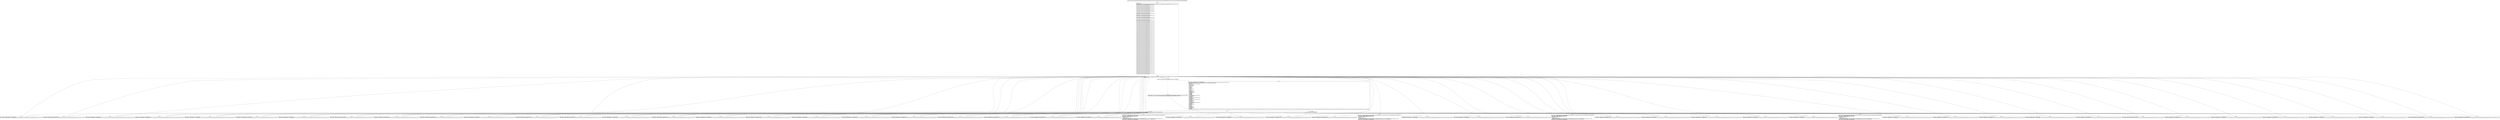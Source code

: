 digraph "CFG forcom.google.android.gms.internal.ads.zzark.createFromParcel(Landroid\/os\/Parcel;)Ljava\/lang\/Object;" {
Node_0 [shape=record,label="{0\:\ 0x0000|MTH_ENTER_BLOCK\l|0x0000: INVOKE  (r3 I:int) = (r62 I:android.os.Parcel) com.google.android.gms.common.internal.safeparcel.SafeParcelReader.validateObjectHeader(android.os.Parcel):int type: STATIC \l0x0004: CONST  (r4 I:?[int, float, boolean, short, byte, char, OBJECT, ARRAY]) = \l  (0 ?[int, float, boolean, short, byte, char, OBJECT, ARRAY])\l \l0x0005: CONST  (r5 I:?[int, float, boolean, short, byte, char, OBJECT, ARRAY]) = \l  (0 ?[int, float, boolean, short, byte, char, OBJECT, ARRAY])\l \l0x0006: CONST  (r6 I:?[int, float, boolean, short, byte, char, OBJECT, ARRAY]) = \l  (0 ?[int, float, boolean, short, byte, char, OBJECT, ARRAY])\l \l0x0007: CONST  (r7 I:?[int, float, boolean, short, byte, char, OBJECT, ARRAY]) = \l  (0 ?[int, float, boolean, short, byte, char, OBJECT, ARRAY])\l \l0x0008: CONST  (r8 I:?[int, float, boolean, short, byte, char, OBJECT, ARRAY]) = \l  (0 ?[int, float, boolean, short, byte, char, OBJECT, ARRAY])\l \l0x0009: CONST  (r9 I:?[int, float, boolean, short, byte, char, OBJECT, ARRAY]) = \l  (0 ?[int, float, boolean, short, byte, char, OBJECT, ARRAY])\l \l0x000a: CONST  (r10 I:?[long, double]) = (0 ?[long, double]) \l0x000c: CONST  (r12 I:?[int, float, boolean, short, byte, char, OBJECT, ARRAY]) = \l  (0 ?[int, float, boolean, short, byte, char, OBJECT, ARRAY])\l \l0x000d: CONST  (r13 I:?[long, double]) = (0 ?[long, double]) \l0x000f: CONST  (r15 I:?[int, float, boolean, short, byte, char, OBJECT, ARRAY]) = \l  (0 ?[int, float, boolean, short, byte, char, OBJECT, ARRAY])\l \l0x0010: CONST  (r16 I:?[long, double]) = (0 ?[long, double]) \l0x0012: CONST  (r18 I:?[int, float, boolean, short, byte, char, OBJECT, ARRAY]) = \l  (0 ?[int, float, boolean, short, byte, char, OBJECT, ARRAY])\l \l0x0014: CONST  (r19 I:?[int, float, boolean, short, byte, char, OBJECT, ARRAY]) = \l  (0 ?[int, float, boolean, short, byte, char, OBJECT, ARRAY])\l \l0x0016: CONST  (r20 I:?[long, double]) = (0 ?[long, double]) \l0x0018: CONST  (r22 I:?[int, float, boolean, short, byte, char, OBJECT, ARRAY]) = \l  (0 ?[int, float, boolean, short, byte, char, OBJECT, ARRAY])\l \l0x001a: CONST  (r23 I:?[int, float, boolean, short, byte, char, OBJECT, ARRAY]) = \l  (0 ?[int, float, boolean, short, byte, char, OBJECT, ARRAY])\l \l0x001c: CONST  (r24 I:?[int, float, boolean, short, byte, char, OBJECT, ARRAY]) = \l  (0 ?[int, float, boolean, short, byte, char, OBJECT, ARRAY])\l \l0x001e: CONST  (r25 I:?[int, float, boolean, short, byte, char, OBJECT, ARRAY]) = \l  (0 ?[int, float, boolean, short, byte, char, OBJECT, ARRAY])\l \l0x0020: CONST  (r26 I:?[int, float, boolean, short, byte, char, OBJECT, ARRAY]) = \l  (0 ?[int, float, boolean, short, byte, char, OBJECT, ARRAY])\l \l0x0022: CONST  (r27 I:?[int, float, boolean, short, byte, char, OBJECT, ARRAY]) = \l  (0 ?[int, float, boolean, short, byte, char, OBJECT, ARRAY])\l \l0x0024: CONST  (r28 I:?[int, float, boolean, short, byte, char, OBJECT, ARRAY]) = \l  (0 ?[int, float, boolean, short, byte, char, OBJECT, ARRAY])\l \l0x0026: CONST  (r29 I:?[int, float, boolean, short, byte, char, OBJECT, ARRAY]) = \l  (0 ?[int, float, boolean, short, byte, char, OBJECT, ARRAY])\l \l0x0028: CONST  (r30 I:?[int, float, boolean, short, byte, char, OBJECT, ARRAY]) = \l  (0 ?[int, float, boolean, short, byte, char, OBJECT, ARRAY])\l \l0x002a: CONST  (r31 I:?[int, float, boolean, short, byte, char, OBJECT, ARRAY]) = \l  (0 ?[int, float, boolean, short, byte, char, OBJECT, ARRAY])\l \l0x002c: CONST  (r32 I:?[int, float, boolean, short, byte, char, OBJECT, ARRAY]) = \l  (0 ?[int, float, boolean, short, byte, char, OBJECT, ARRAY])\l \l0x002e: CONST  (r33 I:?[int, float, boolean, short, byte, char, OBJECT, ARRAY]) = \l  (0 ?[int, float, boolean, short, byte, char, OBJECT, ARRAY])\l \l0x0030: CONST  (r34 I:?[int, float, boolean, short, byte, char, OBJECT, ARRAY]) = \l  (0 ?[int, float, boolean, short, byte, char, OBJECT, ARRAY])\l \l0x0032: CONST  (r35 I:?[int, float, boolean, short, byte, char, OBJECT, ARRAY]) = \l  (0 ?[int, float, boolean, short, byte, char, OBJECT, ARRAY])\l \l0x0034: CONST  (r36 I:?[int, float, boolean, short, byte, char, OBJECT, ARRAY]) = \l  (0 ?[int, float, boolean, short, byte, char, OBJECT, ARRAY])\l \l0x0036: CONST  (r37 I:?[int, float, boolean, short, byte, char, OBJECT, ARRAY]) = \l  (0 ?[int, float, boolean, short, byte, char, OBJECT, ARRAY])\l \l0x0038: CONST  (r38 I:?[int, float, boolean, short, byte, char, OBJECT, ARRAY]) = \l  (0 ?[int, float, boolean, short, byte, char, OBJECT, ARRAY])\l \l0x003a: CONST  (r39 I:?[int, float, boolean, short, byte, char, OBJECT, ARRAY]) = \l  (0 ?[int, float, boolean, short, byte, char, OBJECT, ARRAY])\l \l0x003c: CONST  (r40 I:?[int, float, boolean, short, byte, char, OBJECT, ARRAY]) = \l  (0 ?[int, float, boolean, short, byte, char, OBJECT, ARRAY])\l \l0x003e: CONST  (r41 I:?[int, float, boolean, short, byte, char, OBJECT, ARRAY]) = \l  (0 ?[int, float, boolean, short, byte, char, OBJECT, ARRAY])\l \l0x0040: CONST  (r42 I:?[int, float, boolean, short, byte, char, OBJECT, ARRAY]) = \l  (0 ?[int, float, boolean, short, byte, char, OBJECT, ARRAY])\l \l0x0042: CONST  (r43 I:?[int, float, boolean, short, byte, char, OBJECT, ARRAY]) = \l  (0 ?[int, float, boolean, short, byte, char, OBJECT, ARRAY])\l \l0x0044: CONST  (r44 I:?[int, float, boolean, short, byte, char, OBJECT, ARRAY]) = \l  (0 ?[int, float, boolean, short, byte, char, OBJECT, ARRAY])\l \l0x0046: CONST  (r45 I:?[int, float, boolean, short, byte, char, OBJECT, ARRAY]) = \l  (0 ?[int, float, boolean, short, byte, char, OBJECT, ARRAY])\l \l0x0048: CONST  (r46 I:?[int, float, boolean, short, byte, char, OBJECT, ARRAY]) = \l  (0 ?[int, float, boolean, short, byte, char, OBJECT, ARRAY])\l \l0x004a: CONST  (r47 I:?[int, float, boolean, short, byte, char, OBJECT, ARRAY]) = \l  (0 ?[int, float, boolean, short, byte, char, OBJECT, ARRAY])\l \l0x004c: CONST  (r48 I:?[int, float, boolean, short, byte, char, OBJECT, ARRAY]) = \l  (0 ?[int, float, boolean, short, byte, char, OBJECT, ARRAY])\l \l0x004e: CONST  (r49 I:?[int, float, boolean, short, byte, char, OBJECT, ARRAY]) = \l  (0 ?[int, float, boolean, short, byte, char, OBJECT, ARRAY])\l \l0x0050: CONST  (r50 I:?[int, float, boolean, short, byte, char, OBJECT, ARRAY]) = \l  (0 ?[int, float, boolean, short, byte, char, OBJECT, ARRAY])\l \l0x0052: CONST  (r51 I:?[int, float, boolean, short, byte, char, OBJECT, ARRAY]) = \l  (0 ?[int, float, boolean, short, byte, char, OBJECT, ARRAY])\l \l0x0054: CONST  (r52 I:?[int, float, boolean, short, byte, char, OBJECT, ARRAY]) = \l  (0 ?[int, float, boolean, short, byte, char, OBJECT, ARRAY])\l \l0x0056: CONST  (r53 I:?[int, float, boolean, short, byte, char, OBJECT, ARRAY]) = \l  (0 ?[int, float, boolean, short, byte, char, OBJECT, ARRAY])\l \l0x0058: CONST  (r54 I:?[int, float, boolean, short, byte, char, OBJECT, ARRAY]) = \l  (0 ?[int, float, boolean, short, byte, char, OBJECT, ARRAY])\l \l0x005a: CONST  (r55 I:?[int, float, boolean, short, byte, char, OBJECT, ARRAY]) = \l  (0 ?[int, float, boolean, short, byte, char, OBJECT, ARRAY])\l \l0x005c: CONST  (r56 I:?[int, float, boolean, short, byte, char, OBJECT, ARRAY]) = \l  (0 ?[int, float, boolean, short, byte, char, OBJECT, ARRAY])\l \l0x005e: CONST  (r57 I:?[int, float, boolean, short, byte, char, OBJECT, ARRAY]) = \l  (0 ?[int, float, boolean, short, byte, char, OBJECT, ARRAY])\l \l0x0060: CONST  (r58 I:?[int, float, boolean, short, byte, char, OBJECT, ARRAY]) = \l  (0 ?[int, float, boolean, short, byte, char, OBJECT, ARRAY])\l \l0x0062: CONST  (r59 I:?[int, float, boolean, short, byte, char, OBJECT, ARRAY]) = \l  (0 ?[int, float, boolean, short, byte, char, OBJECT, ARRAY])\l \l}"];
Node_1 [shape=record,label="{1\:\ 0x0064|0x0064: INVOKE  (r2 I:int) = (r62 I:android.os.Parcel) android.os.Parcel.dataPosition():int type: VIRTUAL \l}"];
Node_2 [shape=record,label="{2\:\ 0x0068|0x0068: IF  (r2 I:?[int, byte, short, char]) \>= (r3 I:?[int, byte, short, char])  \-\> B:58:0x022c \l}"];
Node_3 [shape=record,label="{3\:\ 0x006a|0x006a: INVOKE  (r2 I:int) = (r62 I:android.os.Parcel) com.google.android.gms.common.internal.safeparcel.SafeParcelReader.readHeader(android.os.Parcel):int type: STATIC \l0x006e: INVOKE  (r60 I:int) = (r2 I:int) com.google.android.gms.common.internal.safeparcel.SafeParcelReader.getFieldId(int):int type: STATIC \l}"];
Node_4 [shape=record,label="{4\:\ 0x0072|0x0072: SWITCH  \l  (r60 I:?[int, float, boolean, short, byte, char, OBJECT, ARRAY])\l k:[1, 2, 3, 4, 5, 6, 7, 8, 9, 10, 11, 12, 13, 14, 15, 16, 17, 18, 19, 20, 21, 22, 23, 24, 25, 26, 27, 28, 29, 30, 31, 32, 33, 34, 35, 36, 37, 38, 39, 40, 41, 42, 43, 44, 45, 46, 47, 48, 49, 50, 51, 52, 53, 54, 55, 56, 57] t:[0x007b, 0x0082, 0x0089, 0x0090, 0x0097, 0x009e, 0x00a5, 0x00ac, 0x00b3, 0x00ba, 0x00c1, 0x00c8, 0x00cf, 0x00d6, 0x00dd, 0x0075, 0x0075, 0x00e4, 0x00ec, 0x0075, 0x00f4, 0x00fc, 0x0104, 0x010c, 0x0114, 0x011c, 0x0075, 0x0124, 0x0134, 0x013c, 0x0144, 0x014c, 0x0154, 0x0164, 0x016c, 0x0174, 0x017c, 0x018c, 0x0194, 0x019c, 0x0075, 0x01a4, 0x01ac, 0x01b4, 0x01c4, 0x01cc, 0x01d4, 0x01dc, 0x01e4, 0x01ec, 0x01f4, 0x01fc, 0x0204, 0x020c, 0x0214, 0x021c, 0x0224] \l}"];
Node_5 [shape=record,label="{5\:\ 0x0075|0x0075: MOVE  (r0 I:?[OBJECT, ARRAY]) = (r62 I:?[OBJECT, ARRAY]) \l0x0077: INVOKE  (r0 I:android.os.Parcel), (r2 I:int) com.google.android.gms.common.internal.safeparcel.SafeParcelReader.skipUnknownField(android.os.Parcel, int):void type: STATIC \l}"];
Node_6 [shape=record,label="{6\:\ 0x007b|0x007b: MOVE  (r0 I:?[OBJECT, ARRAY]) = (r62 I:?[OBJECT, ARRAY]) \l0x007d: INVOKE  (r4 I:int) = (r0 I:android.os.Parcel), (r2 I:int) com.google.android.gms.common.internal.safeparcel.SafeParcelReader.readInt(android.os.Parcel, int):int type: STATIC \l}"];
Node_7 [shape=record,label="{7\:\ 0x0082|0x0082: MOVE  (r0 I:?[OBJECT, ARRAY]) = (r62 I:?[OBJECT, ARRAY]) \l0x0084: INVOKE  (r5 I:java.lang.String) = (r0 I:android.os.Parcel), (r2 I:int) com.google.android.gms.common.internal.safeparcel.SafeParcelReader.createString(android.os.Parcel, int):java.lang.String type: STATIC \l}"];
Node_8 [shape=record,label="{8\:\ 0x0089|0x0089: MOVE  (r0 I:?[OBJECT, ARRAY]) = (r62 I:?[OBJECT, ARRAY]) \l0x008b: INVOKE  (r6 I:java.lang.String) = (r0 I:android.os.Parcel), (r2 I:int) com.google.android.gms.common.internal.safeparcel.SafeParcelReader.createString(android.os.Parcel, int):java.lang.String type: STATIC \l}"];
Node_9 [shape=record,label="{9\:\ 0x0090|0x0090: MOVE  (r0 I:?[OBJECT, ARRAY]) = (r62 I:?[OBJECT, ARRAY]) \l0x0092: INVOKE  (r7 I:java.util.ArrayList) = (r0 I:android.os.Parcel), (r2 I:int) com.google.android.gms.common.internal.safeparcel.SafeParcelReader.createStringList(android.os.Parcel, int):java.util.ArrayList type: STATIC \l}"];
Node_10 [shape=record,label="{10\:\ 0x0097|0x0097: MOVE  (r0 I:?[OBJECT, ARRAY]) = (r62 I:?[OBJECT, ARRAY]) \l0x0099: INVOKE  (r8 I:int) = (r0 I:android.os.Parcel), (r2 I:int) com.google.android.gms.common.internal.safeparcel.SafeParcelReader.readInt(android.os.Parcel, int):int type: STATIC \l}"];
Node_11 [shape=record,label="{11\:\ 0x009e|0x009e: MOVE  (r0 I:?[OBJECT, ARRAY]) = (r62 I:?[OBJECT, ARRAY]) \l0x00a0: INVOKE  (r9 I:java.util.ArrayList) = (r0 I:android.os.Parcel), (r2 I:int) com.google.android.gms.common.internal.safeparcel.SafeParcelReader.createStringList(android.os.Parcel, int):java.util.ArrayList type: STATIC \l}"];
Node_12 [shape=record,label="{12\:\ 0x00a5|0x00a5: MOVE  (r0 I:?[OBJECT, ARRAY]) = (r62 I:?[OBJECT, ARRAY]) \l0x00a7: INVOKE  (r10 I:long) = (r0 I:android.os.Parcel), (r2 I:int) com.google.android.gms.common.internal.safeparcel.SafeParcelReader.readLong(android.os.Parcel, int):long type: STATIC \l}"];
Node_13 [shape=record,label="{13\:\ 0x00ac|0x00ac: MOVE  (r0 I:?[OBJECT, ARRAY]) = (r62 I:?[OBJECT, ARRAY]) \l0x00ae: INVOKE  (r12 I:boolean) = (r0 I:android.os.Parcel), (r2 I:int) com.google.android.gms.common.internal.safeparcel.SafeParcelReader.readBoolean(android.os.Parcel, int):boolean type: STATIC \l}"];
Node_14 [shape=record,label="{14\:\ 0x00b3|0x00b3: MOVE  (r0 I:?[OBJECT, ARRAY]) = (r62 I:?[OBJECT, ARRAY]) \l0x00b5: INVOKE  (r13 I:long) = (r0 I:android.os.Parcel), (r2 I:int) com.google.android.gms.common.internal.safeparcel.SafeParcelReader.readLong(android.os.Parcel, int):long type: STATIC \l}"];
Node_15 [shape=record,label="{15\:\ 0x00ba|0x00ba: MOVE  (r0 I:?[OBJECT, ARRAY]) = (r62 I:?[OBJECT, ARRAY]) \l0x00bc: INVOKE  (r15 I:java.util.ArrayList) = (r0 I:android.os.Parcel), (r2 I:int) com.google.android.gms.common.internal.safeparcel.SafeParcelReader.createStringList(android.os.Parcel, int):java.util.ArrayList type: STATIC \l}"];
Node_16 [shape=record,label="{16\:\ 0x00c1|0x00c1: MOVE  (r0 I:?[OBJECT, ARRAY]) = (r62 I:?[OBJECT, ARRAY]) \l0x00c3: INVOKE  (r16 I:long) = (r0 I:android.os.Parcel), (r2 I:int) com.google.android.gms.common.internal.safeparcel.SafeParcelReader.readLong(android.os.Parcel, int):long type: STATIC \l}"];
Node_17 [shape=record,label="{17\:\ 0x00c8|0x00c8: MOVE  (r0 I:?[OBJECT, ARRAY]) = (r62 I:?[OBJECT, ARRAY]) \l0x00ca: INVOKE  (r18 I:int) = (r0 I:android.os.Parcel), (r2 I:int) com.google.android.gms.common.internal.safeparcel.SafeParcelReader.readInt(android.os.Parcel, int):int type: STATIC \l}"];
Node_18 [shape=record,label="{18\:\ 0x00cf|0x00cf: MOVE  (r0 I:?[OBJECT, ARRAY]) = (r62 I:?[OBJECT, ARRAY]) \l0x00d1: INVOKE  (r19 I:java.lang.String) = (r0 I:android.os.Parcel), (r2 I:int) com.google.android.gms.common.internal.safeparcel.SafeParcelReader.createString(android.os.Parcel, int):java.lang.String type: STATIC \l}"];
Node_19 [shape=record,label="{19\:\ 0x00d6|0x00d6: MOVE  (r0 I:?[OBJECT, ARRAY]) = (r62 I:?[OBJECT, ARRAY]) \l0x00d8: INVOKE  (r20 I:long) = (r0 I:android.os.Parcel), (r2 I:int) com.google.android.gms.common.internal.safeparcel.SafeParcelReader.readLong(android.os.Parcel, int):long type: STATIC \l}"];
Node_20 [shape=record,label="{20\:\ 0x00dd|0x00dd: MOVE  (r0 I:?[OBJECT, ARRAY]) = (r62 I:?[OBJECT, ARRAY]) \l0x00df: INVOKE  (r22 I:java.lang.String) = (r0 I:android.os.Parcel), (r2 I:int) com.google.android.gms.common.internal.safeparcel.SafeParcelReader.createString(android.os.Parcel, int):java.lang.String type: STATIC \l}"];
Node_21 [shape=record,label="{21\:\ 0x00e4|0x00e4: MOVE  (r0 I:?[OBJECT, ARRAY]) = (r62 I:?[OBJECT, ARRAY]) \l0x00e6: INVOKE  (r23 I:boolean) = (r0 I:android.os.Parcel), (r2 I:int) com.google.android.gms.common.internal.safeparcel.SafeParcelReader.readBoolean(android.os.Parcel, int):boolean type: STATIC \l}"];
Node_22 [shape=record,label="{22\:\ 0x00ec|0x00ec: MOVE  (r0 I:?[OBJECT, ARRAY]) = (r62 I:?[OBJECT, ARRAY]) \l0x00ee: INVOKE  (r24 I:java.lang.String) = (r0 I:android.os.Parcel), (r2 I:int) com.google.android.gms.common.internal.safeparcel.SafeParcelReader.createString(android.os.Parcel, int):java.lang.String type: STATIC \l}"];
Node_23 [shape=record,label="{23\:\ 0x00f4|0x00f4: MOVE  (r0 I:?[OBJECT, ARRAY]) = (r62 I:?[OBJECT, ARRAY]) \l0x00f6: INVOKE  (r25 I:java.lang.String) = (r0 I:android.os.Parcel), (r2 I:int) com.google.android.gms.common.internal.safeparcel.SafeParcelReader.createString(android.os.Parcel, int):java.lang.String type: STATIC \l}"];
Node_24 [shape=record,label="{24\:\ 0x00fc|0x00fc: MOVE  (r0 I:?[OBJECT, ARRAY]) = (r62 I:?[OBJECT, ARRAY]) \l0x00fe: INVOKE  (r26 I:boolean) = (r0 I:android.os.Parcel), (r2 I:int) com.google.android.gms.common.internal.safeparcel.SafeParcelReader.readBoolean(android.os.Parcel, int):boolean type: STATIC \l}"];
Node_25 [shape=record,label="{25\:\ 0x0104|0x0104: MOVE  (r0 I:?[OBJECT, ARRAY]) = (r62 I:?[OBJECT, ARRAY]) \l0x0106: INVOKE  (r27 I:boolean) = (r0 I:android.os.Parcel), (r2 I:int) com.google.android.gms.common.internal.safeparcel.SafeParcelReader.readBoolean(android.os.Parcel, int):boolean type: STATIC \l}"];
Node_26 [shape=record,label="{26\:\ 0x010c|0x010c: MOVE  (r0 I:?[OBJECT, ARRAY]) = (r62 I:?[OBJECT, ARRAY]) \l0x010e: INVOKE  (r28 I:boolean) = (r0 I:android.os.Parcel), (r2 I:int) com.google.android.gms.common.internal.safeparcel.SafeParcelReader.readBoolean(android.os.Parcel, int):boolean type: STATIC \l}"];
Node_27 [shape=record,label="{27\:\ 0x0114|0x0114: MOVE  (r0 I:?[OBJECT, ARRAY]) = (r62 I:?[OBJECT, ARRAY]) \l0x0116: INVOKE  (r29 I:boolean) = (r0 I:android.os.Parcel), (r2 I:int) com.google.android.gms.common.internal.safeparcel.SafeParcelReader.readBoolean(android.os.Parcel, int):boolean type: STATIC \l}"];
Node_28 [shape=record,label="{28\:\ 0x011c|0x011c: MOVE  (r0 I:?[OBJECT, ARRAY]) = (r62 I:?[OBJECT, ARRAY]) \l0x011e: INVOKE  (r30 I:boolean) = (r0 I:android.os.Parcel), (r2 I:int) com.google.android.gms.common.internal.safeparcel.SafeParcelReader.readBoolean(android.os.Parcel, int):boolean type: STATIC \l}"];
Node_29 [shape=record,label="{29\:\ 0x0124|0x0124: SGET  (r31 I:android.os.Parcelable$Creator\<com.google.android.gms.internal.ads.zzarv\>) =  com.google.android.gms.internal.ads.zzarv.CREATOR android.os.Parcelable$Creator \l0x0126: MOVE  (r0 I:?[OBJECT, ARRAY]) = (r62 I:?[OBJECT, ARRAY]) \l0x0128: MOVE  (r1 I:?[OBJECT, ARRAY]) = (r31 I:?[OBJECT, ARRAY]) \l0x012a: INVOKE  (r2 I:android.os.Parcelable) = \l  (r0 I:android.os.Parcel)\l  (r2 I:int)\l  (r1 I:android.os.Parcelable$Creator)\l com.google.android.gms.common.internal.safeparcel.SafeParcelReader.createParcelable(android.os.Parcel, int, android.os.Parcelable$Creator):android.os.Parcelable type: STATIC \l0x012e: CHECK_CAST  (r2 I:com.google.android.gms.internal.ads.zzarv) = (com.google.android.gms.internal.ads.zzarv) (r2 I:?[OBJECT, ARRAY]) \l0x0130: MOVE  (r31 I:?[OBJECT, ARRAY]) = (r2 I:?[OBJECT, ARRAY]) \l}"];
Node_30 [shape=record,label="{30\:\ 0x0134|0x0134: MOVE  (r0 I:?[OBJECT, ARRAY]) = (r62 I:?[OBJECT, ARRAY]) \l0x0136: INVOKE  (r32 I:java.lang.String) = (r0 I:android.os.Parcel), (r2 I:int) com.google.android.gms.common.internal.safeparcel.SafeParcelReader.createString(android.os.Parcel, int):java.lang.String type: STATIC \l}"];
Node_31 [shape=record,label="{31\:\ 0x013c|0x013c: MOVE  (r0 I:?[OBJECT, ARRAY]) = (r62 I:?[OBJECT, ARRAY]) \l0x013e: INVOKE  (r33 I:java.lang.String) = (r0 I:android.os.Parcel), (r2 I:int) com.google.android.gms.common.internal.safeparcel.SafeParcelReader.createString(android.os.Parcel, int):java.lang.String type: STATIC \l}"];
Node_32 [shape=record,label="{32\:\ 0x0144|0x0144: MOVE  (r0 I:?[OBJECT, ARRAY]) = (r62 I:?[OBJECT, ARRAY]) \l0x0146: INVOKE  (r34 I:boolean) = (r0 I:android.os.Parcel), (r2 I:int) com.google.android.gms.common.internal.safeparcel.SafeParcelReader.readBoolean(android.os.Parcel, int):boolean type: STATIC \l}"];
Node_33 [shape=record,label="{33\:\ 0x014c|0x014c: MOVE  (r0 I:?[OBJECT, ARRAY]) = (r62 I:?[OBJECT, ARRAY]) \l0x014e: INVOKE  (r35 I:boolean) = (r0 I:android.os.Parcel), (r2 I:int) com.google.android.gms.common.internal.safeparcel.SafeParcelReader.readBoolean(android.os.Parcel, int):boolean type: STATIC \l}"];
Node_34 [shape=record,label="{34\:\ 0x0154|0x0154: SGET  (r36 I:android.os.Parcelable$Creator\<com.google.android.gms.internal.ads.zzatp\>) =  com.google.android.gms.internal.ads.zzatp.CREATOR android.os.Parcelable$Creator \l0x0156: MOVE  (r0 I:?[OBJECT, ARRAY]) = (r62 I:?[OBJECT, ARRAY]) \l0x0158: MOVE  (r1 I:?[OBJECT, ARRAY]) = (r36 I:?[OBJECT, ARRAY]) \l0x015a: INVOKE  (r2 I:android.os.Parcelable) = \l  (r0 I:android.os.Parcel)\l  (r2 I:int)\l  (r1 I:android.os.Parcelable$Creator)\l com.google.android.gms.common.internal.safeparcel.SafeParcelReader.createParcelable(android.os.Parcel, int, android.os.Parcelable$Creator):android.os.Parcelable type: STATIC \l0x015e: CHECK_CAST  (r2 I:com.google.android.gms.internal.ads.zzatp) = (com.google.android.gms.internal.ads.zzatp) (r2 I:?[OBJECT, ARRAY]) \l0x0160: MOVE  (r36 I:?[OBJECT, ARRAY]) = (r2 I:?[OBJECT, ARRAY]) \l}"];
Node_35 [shape=record,label="{35\:\ 0x0164|0x0164: MOVE  (r0 I:?[OBJECT, ARRAY]) = (r62 I:?[OBJECT, ARRAY]) \l0x0166: INVOKE  (r37 I:java.util.ArrayList) = (r0 I:android.os.Parcel), (r2 I:int) com.google.android.gms.common.internal.safeparcel.SafeParcelReader.createStringList(android.os.Parcel, int):java.util.ArrayList type: STATIC \l}"];
Node_36 [shape=record,label="{36\:\ 0x016c|0x016c: MOVE  (r0 I:?[OBJECT, ARRAY]) = (r62 I:?[OBJECT, ARRAY]) \l0x016e: INVOKE  (r38 I:java.util.ArrayList) = (r0 I:android.os.Parcel), (r2 I:int) com.google.android.gms.common.internal.safeparcel.SafeParcelReader.createStringList(android.os.Parcel, int):java.util.ArrayList type: STATIC \l}"];
Node_37 [shape=record,label="{37\:\ 0x0174|0x0174: MOVE  (r0 I:?[OBJECT, ARRAY]) = (r62 I:?[OBJECT, ARRAY]) \l0x0176: INVOKE  (r39 I:boolean) = (r0 I:android.os.Parcel), (r2 I:int) com.google.android.gms.common.internal.safeparcel.SafeParcelReader.readBoolean(android.os.Parcel, int):boolean type: STATIC \l}"];
Node_38 [shape=record,label="{38\:\ 0x017c|0x017c: SGET  (r40 I:android.os.Parcelable$Creator\<com.google.android.gms.internal.ads.zzarl\>) =  com.google.android.gms.internal.ads.zzarl.CREATOR android.os.Parcelable$Creator \l0x017e: MOVE  (r0 I:?[OBJECT, ARRAY]) = (r62 I:?[OBJECT, ARRAY]) \l0x0180: MOVE  (r1 I:?[OBJECT, ARRAY]) = (r40 I:?[OBJECT, ARRAY]) \l0x0182: INVOKE  (r2 I:android.os.Parcelable) = \l  (r0 I:android.os.Parcel)\l  (r2 I:int)\l  (r1 I:android.os.Parcelable$Creator)\l com.google.android.gms.common.internal.safeparcel.SafeParcelReader.createParcelable(android.os.Parcel, int, android.os.Parcelable$Creator):android.os.Parcelable type: STATIC \l0x0186: CHECK_CAST  (r2 I:com.google.android.gms.internal.ads.zzarl) = (com.google.android.gms.internal.ads.zzarl) (r2 I:?[OBJECT, ARRAY]) \l0x0188: MOVE  (r40 I:?[OBJECT, ARRAY]) = (r2 I:?[OBJECT, ARRAY]) \l}"];
Node_39 [shape=record,label="{39\:\ 0x018c|0x018c: MOVE  (r0 I:?[OBJECT, ARRAY]) = (r62 I:?[OBJECT, ARRAY]) \l0x018e: INVOKE  (r41 I:boolean) = (r0 I:android.os.Parcel), (r2 I:int) com.google.android.gms.common.internal.safeparcel.SafeParcelReader.readBoolean(android.os.Parcel, int):boolean type: STATIC \l}"];
Node_40 [shape=record,label="{40\:\ 0x0194|0x0194: MOVE  (r0 I:?[OBJECT, ARRAY]) = (r62 I:?[OBJECT, ARRAY]) \l0x0196: INVOKE  (r42 I:java.lang.String) = (r0 I:android.os.Parcel), (r2 I:int) com.google.android.gms.common.internal.safeparcel.SafeParcelReader.createString(android.os.Parcel, int):java.lang.String type: STATIC \l}"];
Node_41 [shape=record,label="{41\:\ 0x019c|0x019c: MOVE  (r0 I:?[OBJECT, ARRAY]) = (r62 I:?[OBJECT, ARRAY]) \l0x019e: INVOKE  (r43 I:java.util.ArrayList) = (r0 I:android.os.Parcel), (r2 I:int) com.google.android.gms.common.internal.safeparcel.SafeParcelReader.createStringList(android.os.Parcel, int):java.util.ArrayList type: STATIC \l}"];
Node_42 [shape=record,label="{42\:\ 0x01a4|0x01a4: MOVE  (r0 I:?[OBJECT, ARRAY]) = (r62 I:?[OBJECT, ARRAY]) \l0x01a6: INVOKE  (r44 I:boolean) = (r0 I:android.os.Parcel), (r2 I:int) com.google.android.gms.common.internal.safeparcel.SafeParcelReader.readBoolean(android.os.Parcel, int):boolean type: STATIC \l}"];
Node_43 [shape=record,label="{43\:\ 0x01ac|0x01ac: MOVE  (r0 I:?[OBJECT, ARRAY]) = (r62 I:?[OBJECT, ARRAY]) \l0x01ae: INVOKE  (r45 I:java.lang.String) = (r0 I:android.os.Parcel), (r2 I:int) com.google.android.gms.common.internal.safeparcel.SafeParcelReader.createString(android.os.Parcel, int):java.lang.String type: STATIC \l}"];
Node_44 [shape=record,label="{44\:\ 0x01b4|0x01b4: SGET  (r46 I:android.os.Parcelable$Creator\<com.google.android.gms.internal.ads.zzauz\>) =  com.google.android.gms.internal.ads.zzauz.CREATOR android.os.Parcelable$Creator \l0x01b6: MOVE  (r0 I:?[OBJECT, ARRAY]) = (r62 I:?[OBJECT, ARRAY]) \l0x01b8: MOVE  (r1 I:?[OBJECT, ARRAY]) = (r46 I:?[OBJECT, ARRAY]) \l0x01ba: INVOKE  (r2 I:android.os.Parcelable) = \l  (r0 I:android.os.Parcel)\l  (r2 I:int)\l  (r1 I:android.os.Parcelable$Creator)\l com.google.android.gms.common.internal.safeparcel.SafeParcelReader.createParcelable(android.os.Parcel, int, android.os.Parcelable$Creator):android.os.Parcelable type: STATIC \l0x01be: CHECK_CAST  (r2 I:com.google.android.gms.internal.ads.zzauz) = (com.google.android.gms.internal.ads.zzauz) (r2 I:?[OBJECT, ARRAY]) \l0x01c0: MOVE  (r46 I:?[OBJECT, ARRAY]) = (r2 I:?[OBJECT, ARRAY]) \l}"];
Node_45 [shape=record,label="{45\:\ 0x01c4|0x01c4: MOVE  (r0 I:?[OBJECT, ARRAY]) = (r62 I:?[OBJECT, ARRAY]) \l0x01c6: INVOKE  (r47 I:java.lang.String) = (r0 I:android.os.Parcel), (r2 I:int) com.google.android.gms.common.internal.safeparcel.SafeParcelReader.createString(android.os.Parcel, int):java.lang.String type: STATIC \l}"];
Node_46 [shape=record,label="{46\:\ 0x01cc|0x01cc: MOVE  (r0 I:?[OBJECT, ARRAY]) = (r62 I:?[OBJECT, ARRAY]) \l0x01ce: INVOKE  (r48 I:boolean) = (r0 I:android.os.Parcel), (r2 I:int) com.google.android.gms.common.internal.safeparcel.SafeParcelReader.readBoolean(android.os.Parcel, int):boolean type: STATIC \l}"];
Node_47 [shape=record,label="{47\:\ 0x01d4|0x01d4: MOVE  (r0 I:?[OBJECT, ARRAY]) = (r62 I:?[OBJECT, ARRAY]) \l0x01d6: INVOKE  (r49 I:boolean) = (r0 I:android.os.Parcel), (r2 I:int) com.google.android.gms.common.internal.safeparcel.SafeParcelReader.readBoolean(android.os.Parcel, int):boolean type: STATIC \l}"];
Node_48 [shape=record,label="{48\:\ 0x01dc|0x01dc: MOVE  (r0 I:?[OBJECT, ARRAY]) = (r62 I:?[OBJECT, ARRAY]) \l0x01de: INVOKE  (r50 I:android.os.Bundle) = (r0 I:android.os.Parcel), (r2 I:int) com.google.android.gms.common.internal.safeparcel.SafeParcelReader.createBundle(android.os.Parcel, int):android.os.Bundle type: STATIC \l}"];
Node_49 [shape=record,label="{49\:\ 0x01e4|0x01e4: MOVE  (r0 I:?[OBJECT, ARRAY]) = (r62 I:?[OBJECT, ARRAY]) \l0x01e6: INVOKE  (r51 I:boolean) = (r0 I:android.os.Parcel), (r2 I:int) com.google.android.gms.common.internal.safeparcel.SafeParcelReader.readBoolean(android.os.Parcel, int):boolean type: STATIC \l}"];
Node_50 [shape=record,label="{50\:\ 0x01ec|0x01ec: MOVE  (r0 I:?[OBJECT, ARRAY]) = (r62 I:?[OBJECT, ARRAY]) \l0x01ee: INVOKE  (r52 I:int) = (r0 I:android.os.Parcel), (r2 I:int) com.google.android.gms.common.internal.safeparcel.SafeParcelReader.readInt(android.os.Parcel, int):int type: STATIC \l}"];
Node_51 [shape=record,label="{51\:\ 0x01f4|0x01f4: MOVE  (r0 I:?[OBJECT, ARRAY]) = (r62 I:?[OBJECT, ARRAY]) \l0x01f6: INVOKE  (r53 I:boolean) = (r0 I:android.os.Parcel), (r2 I:int) com.google.android.gms.common.internal.safeparcel.SafeParcelReader.readBoolean(android.os.Parcel, int):boolean type: STATIC \l}"];
Node_52 [shape=record,label="{52\:\ 0x01fc|0x01fc: MOVE  (r0 I:?[OBJECT, ARRAY]) = (r62 I:?[OBJECT, ARRAY]) \l0x01fe: INVOKE  (r54 I:java.util.ArrayList) = (r0 I:android.os.Parcel), (r2 I:int) com.google.android.gms.common.internal.safeparcel.SafeParcelReader.createStringList(android.os.Parcel, int):java.util.ArrayList type: STATIC \l}"];
Node_53 [shape=record,label="{53\:\ 0x0204|0x0204: MOVE  (r0 I:?[OBJECT, ARRAY]) = (r62 I:?[OBJECT, ARRAY]) \l0x0206: INVOKE  (r55 I:boolean) = (r0 I:android.os.Parcel), (r2 I:int) com.google.android.gms.common.internal.safeparcel.SafeParcelReader.readBoolean(android.os.Parcel, int):boolean type: STATIC \l}"];
Node_54 [shape=record,label="{54\:\ 0x020c|0x020c: MOVE  (r0 I:?[OBJECT, ARRAY]) = (r62 I:?[OBJECT, ARRAY]) \l0x020e: INVOKE  (r56 I:java.lang.String) = (r0 I:android.os.Parcel), (r2 I:int) com.google.android.gms.common.internal.safeparcel.SafeParcelReader.createString(android.os.Parcel, int):java.lang.String type: STATIC \l}"];
Node_55 [shape=record,label="{55\:\ 0x0214|0x0214: MOVE  (r0 I:?[OBJECT, ARRAY]) = (r62 I:?[OBJECT, ARRAY]) \l0x0216: INVOKE  (r57 I:java.lang.String) = (r0 I:android.os.Parcel), (r2 I:int) com.google.android.gms.common.internal.safeparcel.SafeParcelReader.createString(android.os.Parcel, int):java.lang.String type: STATIC \l}"];
Node_56 [shape=record,label="{56\:\ 0x021c|0x021c: MOVE  (r0 I:?[OBJECT, ARRAY]) = (r62 I:?[OBJECT, ARRAY]) \l0x021e: INVOKE  (r58 I:boolean) = (r0 I:android.os.Parcel), (r2 I:int) com.google.android.gms.common.internal.safeparcel.SafeParcelReader.readBoolean(android.os.Parcel, int):boolean type: STATIC \l}"];
Node_57 [shape=record,label="{57\:\ 0x0224|0x0224: MOVE  (r0 I:?[OBJECT, ARRAY]) = (r62 I:?[OBJECT, ARRAY]) \l0x0226: INVOKE  (r59 I:boolean) = (r0 I:android.os.Parcel), (r2 I:int) com.google.android.gms.common.internal.safeparcel.SafeParcelReader.readBoolean(android.os.Parcel, int):boolean type: STATIC \l}"];
Node_58 [shape=record,label="{58\:\ 0x022c|0x022c: MOVE  (r0 I:?[OBJECT, ARRAY]) = (r62 I:?[OBJECT, ARRAY]) \l0x022e: INVOKE  (r0 I:android.os.Parcel), (r3 I:int) com.google.android.gms.common.internal.safeparcel.SafeParcelReader.ensureAtEnd(android.os.Parcel, int):void type: STATIC \l0x0231: NEW_INSTANCE  (r3 I:com.google.android.gms.internal.ads.zzarj) =  com.google.android.gms.internal.ads.zzarj \l0x0233: INVOKE  \l  (r3 I:com.google.android.gms.internal.ads.zzarj)\l  (r4 I:int)\l  (r5 I:java.lang.String)\l  (r6 I:java.lang.String)\l  (r7 I:java.util.List)\l  (r8 I:int)\l  (r9 I:java.util.List)\l  (r10 I:long)\l  (r12 I:boolean)\l  (r13 I:long)\l  (r15 I:java.util.List)\l  (r16 I:long)\l  (r18 I:int)\l  (r19 I:java.lang.String)\l  (r20 I:long)\l  (r22 I:java.lang.String)\l  (r23 I:boolean)\l  (r24 I:java.lang.String)\l  (r25 I:java.lang.String)\l  (r26 I:boolean)\l  (r27 I:boolean)\l  (r28 I:boolean)\l  (r29 I:boolean)\l  (r30 I:boolean)\l  (r31 I:com.google.android.gms.internal.ads.zzarv)\l  (r32 I:java.lang.String)\l  (r33 I:java.lang.String)\l  (r34 I:boolean)\l  (r35 I:boolean)\l  (r36 I:com.google.android.gms.internal.ads.zzatp)\l  (r37 I:java.util.List)\l  (r38 I:java.util.List)\l  (r39 I:boolean)\l  (r40 I:com.google.android.gms.internal.ads.zzarl)\l  (r41 I:boolean)\l  (r42 I:java.lang.String)\l  (r43 I:java.util.List)\l  (r44 I:boolean)\l  (r45 I:java.lang.String)\l  (r46 I:com.google.android.gms.internal.ads.zzauz)\l  (r47 I:java.lang.String)\l  (r48 I:boolean)\l  (r49 I:boolean)\l  (r50 I:android.os.Bundle)\l  (r51 I:boolean)\l  (r52 I:int)\l  (r53 I:boolean)\l  (r54 I:java.util.List)\l  (r55 I:boolean)\l  (r56 I:java.lang.String)\l  (r57 I:java.lang.String)\l  (r58 I:boolean)\l  (r59 I:boolean)\l com.google.android.gms.internal.ads.zzarj.\<init\>(int, java.lang.String, java.lang.String, java.util.List, int, java.util.List, long, boolean, long, java.util.List, long, int, java.lang.String, long, java.lang.String, boolean, java.lang.String, java.lang.String, boolean, boolean, boolean, boolean, boolean, com.google.android.gms.internal.ads.zzarv, java.lang.String, java.lang.String, boolean, boolean, com.google.android.gms.internal.ads.zzatp, java.util.List, java.util.List, boolean, com.google.android.gms.internal.ads.zzarl, boolean, java.lang.String, java.util.List, boolean, java.lang.String, com.google.android.gms.internal.ads.zzauz, java.lang.String, boolean, boolean, android.os.Bundle, boolean, int, boolean, java.util.List, boolean, java.lang.String, java.lang.String, boolean, boolean):void type: DIRECT \l}"];
Node_59 [shape=record,label="{59\:\ 0x0236|0x0236: RETURN  (r3 I:java.lang.Object) \l}"];
MethodNode[shape=record,label="{public final \/* synthetic *\/ java.lang.Object com.google.android.gms.internal.ads.zzark.createFromParcel((r61 'this' I:com.google.android.gms.internal.ads.zzark A[IMMUTABLE_TYPE, THIS]), (r62 I:android.os.Parcel A[IMMUTABLE_TYPE, METHOD_ARGUMENT])) }"];
MethodNode -> Node_0;
Node_0 -> Node_1;
Node_1 -> Node_2;
Node_2 -> Node_3[style=dashed];
Node_2 -> Node_58;
Node_3 -> Node_4;
Node_4 -> Node_5;
Node_4 -> Node_6;
Node_4 -> Node_7;
Node_4 -> Node_8;
Node_4 -> Node_9;
Node_4 -> Node_10;
Node_4 -> Node_11;
Node_4 -> Node_12;
Node_4 -> Node_13;
Node_4 -> Node_14;
Node_4 -> Node_15;
Node_4 -> Node_16;
Node_4 -> Node_17;
Node_4 -> Node_18;
Node_4 -> Node_19;
Node_4 -> Node_20;
Node_4 -> Node_21;
Node_4 -> Node_22;
Node_4 -> Node_23;
Node_4 -> Node_24;
Node_4 -> Node_25;
Node_4 -> Node_26;
Node_4 -> Node_27;
Node_4 -> Node_28;
Node_4 -> Node_29;
Node_4 -> Node_30;
Node_4 -> Node_31;
Node_4 -> Node_32;
Node_4 -> Node_33;
Node_4 -> Node_34;
Node_4 -> Node_35;
Node_4 -> Node_36;
Node_4 -> Node_37;
Node_4 -> Node_38;
Node_4 -> Node_39;
Node_4 -> Node_40;
Node_4 -> Node_41;
Node_4 -> Node_42;
Node_4 -> Node_43;
Node_4 -> Node_44;
Node_4 -> Node_45;
Node_4 -> Node_46;
Node_4 -> Node_47;
Node_4 -> Node_48;
Node_4 -> Node_49;
Node_4 -> Node_50;
Node_4 -> Node_51;
Node_4 -> Node_52;
Node_4 -> Node_53;
Node_4 -> Node_54;
Node_4 -> Node_55;
Node_4 -> Node_56;
Node_4 -> Node_57;
Node_5 -> Node_1;
Node_6 -> Node_1;
Node_7 -> Node_1;
Node_8 -> Node_1;
Node_9 -> Node_1;
Node_10 -> Node_1;
Node_11 -> Node_1;
Node_12 -> Node_1;
Node_13 -> Node_1;
Node_14 -> Node_1;
Node_15 -> Node_1;
Node_16 -> Node_1;
Node_17 -> Node_1;
Node_18 -> Node_1;
Node_19 -> Node_1;
Node_20 -> Node_1;
Node_21 -> Node_1;
Node_22 -> Node_1;
Node_23 -> Node_1;
Node_24 -> Node_1;
Node_25 -> Node_1;
Node_26 -> Node_1;
Node_27 -> Node_1;
Node_28 -> Node_1;
Node_29 -> Node_1;
Node_30 -> Node_1;
Node_31 -> Node_1;
Node_32 -> Node_1;
Node_33 -> Node_1;
Node_34 -> Node_1;
Node_35 -> Node_1;
Node_36 -> Node_1;
Node_37 -> Node_1;
Node_38 -> Node_1;
Node_39 -> Node_1;
Node_40 -> Node_1;
Node_41 -> Node_1;
Node_42 -> Node_1;
Node_43 -> Node_1;
Node_44 -> Node_1;
Node_45 -> Node_1;
Node_46 -> Node_1;
Node_47 -> Node_1;
Node_48 -> Node_1;
Node_49 -> Node_1;
Node_50 -> Node_1;
Node_51 -> Node_1;
Node_52 -> Node_1;
Node_53 -> Node_1;
Node_54 -> Node_1;
Node_55 -> Node_1;
Node_56 -> Node_1;
Node_57 -> Node_1;
Node_58 -> Node_59;
}

